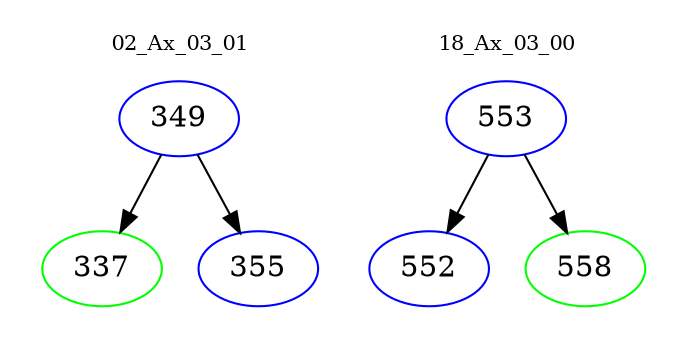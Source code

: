 digraph{
subgraph cluster_0 {
color = white
label = "02_Ax_03_01";
fontsize=10;
T0_349 [label="349", color="blue"]
T0_349 -> T0_337 [color="black"]
T0_337 [label="337", color="green"]
T0_349 -> T0_355 [color="black"]
T0_355 [label="355", color="blue"]
}
subgraph cluster_1 {
color = white
label = "18_Ax_03_00";
fontsize=10;
T1_553 [label="553", color="blue"]
T1_553 -> T1_552 [color="black"]
T1_552 [label="552", color="blue"]
T1_553 -> T1_558 [color="black"]
T1_558 [label="558", color="green"]
}
}
